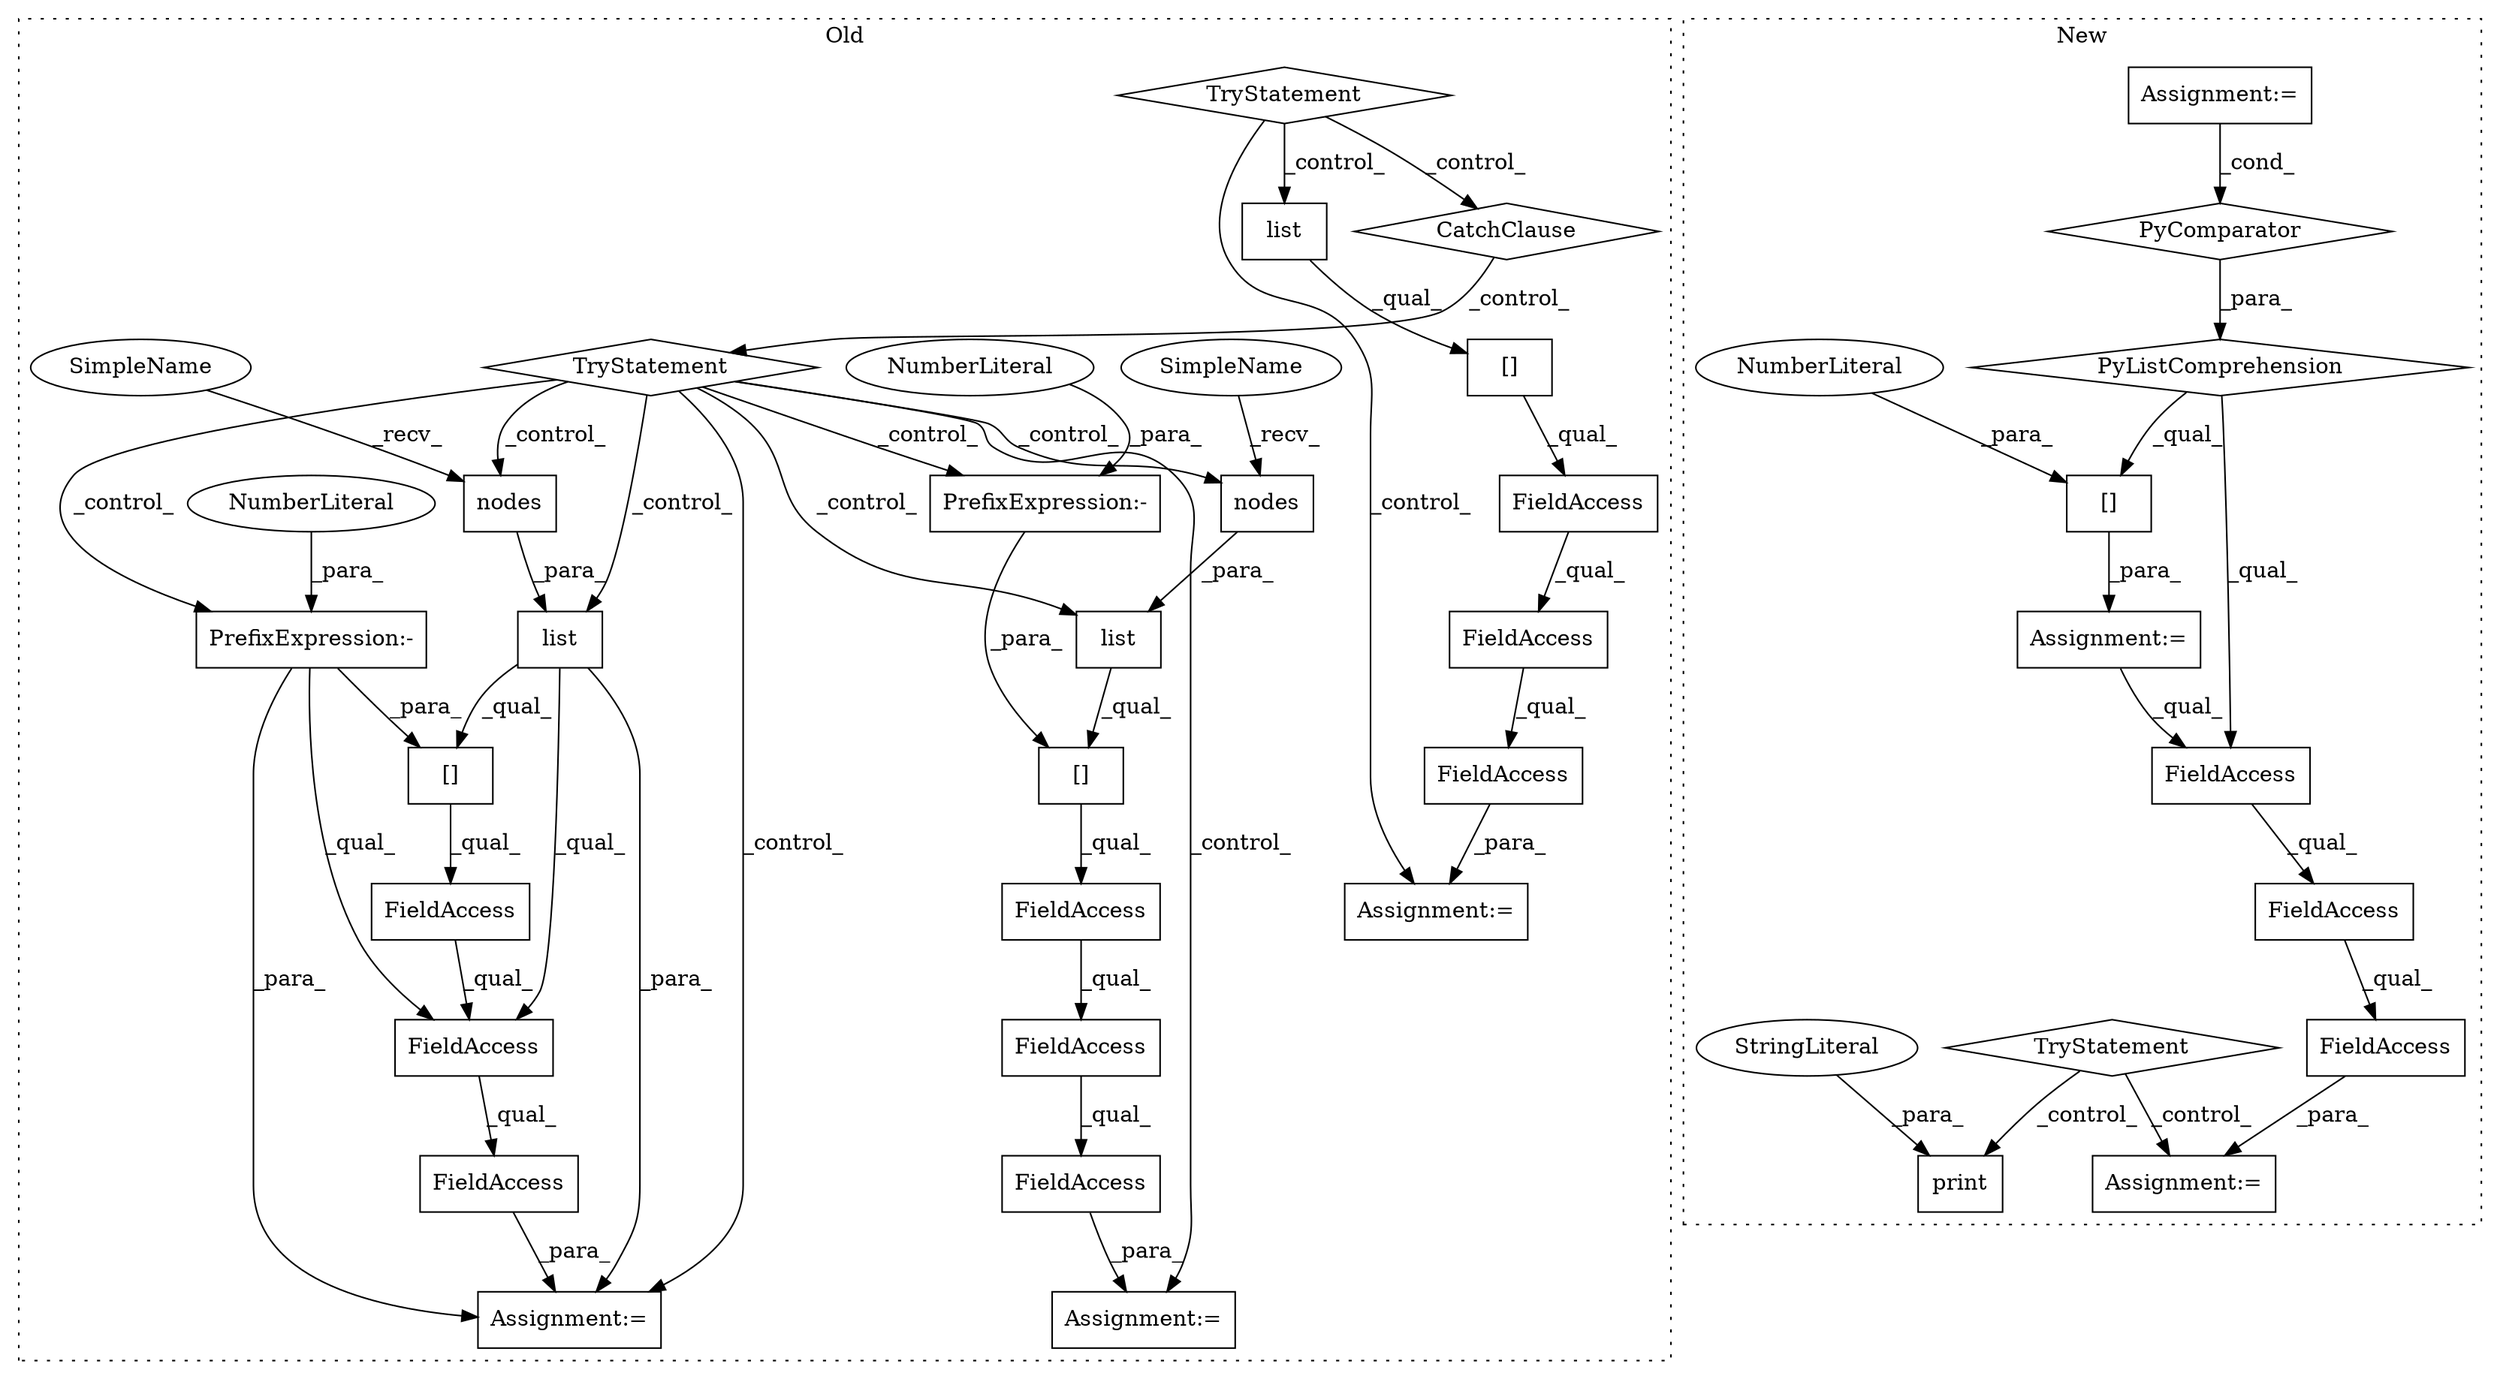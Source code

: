 digraph G {
subgraph cluster0 {
1 [label="CatchClause" a="12" s="39492,39529" l="11,2" shape="diamond"];
4 [label="TryStatement" a="54" s="39365" l="4" shape="diamond"];
7 [label="Assignment:=" a="7" s="39380" l="1" shape="box"];
9 [label="Assignment:=" a="7" s="39785" l="1" shape="box"];
10 [label="FieldAccess" a="22" s="39381" l="40" shape="box"];
11 [label="FieldAccess" a="22" s="39786" l="45" shape="box"];
14 [label="nodes" a="32" s="39625" l="7" shape="box"];
15 [label="[]" a="2" s="39616,39636" l="18,1" shape="box"];
16 [label="nodes" a="32" s="39795" l="7" shape="box"];
17 [label="[]" a="2" s="39786,39806" l="18,1" shape="box"];
18 [label="FieldAccess" a="22" s="39786" l="36" shape="box"];
22 [label="TryStatement" a="54" s="39539" l="4" shape="diamond"];
23 [label="FieldAccess" a="22" s="39381" l="36" shape="box"];
24 [label="FieldAccess" a="22" s="39381" l="28" shape="box"];
25 [label="[]" a="2" s="39381,39401" l="18,1" shape="box"];
27 [label="FieldAccess" a="22" s="39616" l="28" shape="box"];
28 [label="FieldAccess" a="22" s="39786" l="28" shape="box"];
29 [label="FieldAccess" a="22" s="39616" l="36" shape="box"];
31 [label="FieldAccess" a="22" s="39616" l="45" shape="box"];
32 [label="list" a="32" s="39786,39802" l="5,1" shape="box"];
33 [label="Assignment:=" a="7" s="39615" l="1" shape="box"];
34 [label="list" a="32" s="39381,39397" l="5,1" shape="box"];
35 [label="PrefixExpression:-" a="38" s="39634" l="1" shape="box"];
36 [label="NumberLiteral" a="34" s="39635" l="1" shape="ellipse"];
37 [label="list" a="32" s="39616,39632" l="5,1" shape="box"];
38 [label="PrefixExpression:-" a="38" s="39804" l="1" shape="box"];
39 [label="NumberLiteral" a="34" s="39805" l="1" shape="ellipse"];
41 [label="SimpleName" a="42" s="39791" l="3" shape="ellipse"];
42 [label="SimpleName" a="42" s="39621" l="3" shape="ellipse"];
label = "Old";
style="dotted";
}
subgraph cluster1 {
2 [label="PyComparator" a="113" s="39538" l="269" shape="diamond"];
3 [label="Assignment:=" a="7" s="39538" l="269" shape="box"];
5 [label="PyListComprehension" a="109" s="39479" l="336" shape="diamond"];
6 [label="Assignment:=" a="7" s="39467" l="5" shape="box"];
8 [label="Assignment:=" a="7" s="39877" l="1" shape="box"];
12 [label="[]" a="2" s="39472,39811" l="338,1" shape="box"];
13 [label="NumberLiteral" a="34" s="39810" l="1" shape="ellipse"];
19 [label="FieldAccess" a="22" s="39878" l="32" shape="box"];
20 [label="TryStatement" a="54" s="39818" l="4" shape="diamond"];
21 [label="print" a="32" s="39966,39990" l="6,1" shape="box"];
26 [label="FieldAccess" a="22" s="39878" l="23" shape="box"];
30 [label="FieldAccess" a="22" s="39878" l="15" shape="box"];
40 [label="StringLiteral" a="45" s="39972" l="18" shape="ellipse"];
label = "New";
style="dotted";
}
1 -> 22 [label="_control_"];
2 -> 5 [label="_para_"];
3 -> 2 [label="_cond_"];
4 -> 7 [label="_control_"];
4 -> 1 [label="_control_"];
4 -> 34 [label="_control_"];
5 -> 30 [label="_qual_"];
5 -> 12 [label="_qual_"];
6 -> 30 [label="_qual_"];
10 -> 7 [label="_para_"];
11 -> 9 [label="_para_"];
12 -> 6 [label="_para_"];
13 -> 12 [label="_para_"];
14 -> 37 [label="_para_"];
15 -> 27 [label="_qual_"];
16 -> 32 [label="_para_"];
17 -> 28 [label="_qual_"];
18 -> 11 [label="_qual_"];
19 -> 8 [label="_para_"];
20 -> 8 [label="_control_"];
20 -> 21 [label="_control_"];
22 -> 38 [label="_control_"];
22 -> 9 [label="_control_"];
22 -> 14 [label="_control_"];
22 -> 35 [label="_control_"];
22 -> 32 [label="_control_"];
22 -> 37 [label="_control_"];
22 -> 33 [label="_control_"];
22 -> 16 [label="_control_"];
23 -> 10 [label="_qual_"];
24 -> 23 [label="_qual_"];
25 -> 24 [label="_qual_"];
26 -> 19 [label="_qual_"];
27 -> 29 [label="_qual_"];
28 -> 18 [label="_qual_"];
29 -> 31 [label="_qual_"];
30 -> 26 [label="_qual_"];
31 -> 33 [label="_para_"];
32 -> 17 [label="_qual_"];
34 -> 25 [label="_qual_"];
35 -> 29 [label="_qual_"];
35 -> 15 [label="_para_"];
35 -> 33 [label="_para_"];
36 -> 35 [label="_para_"];
37 -> 33 [label="_para_"];
37 -> 15 [label="_qual_"];
37 -> 29 [label="_qual_"];
38 -> 17 [label="_para_"];
39 -> 38 [label="_para_"];
40 -> 21 [label="_para_"];
41 -> 16 [label="_recv_"];
42 -> 14 [label="_recv_"];
}